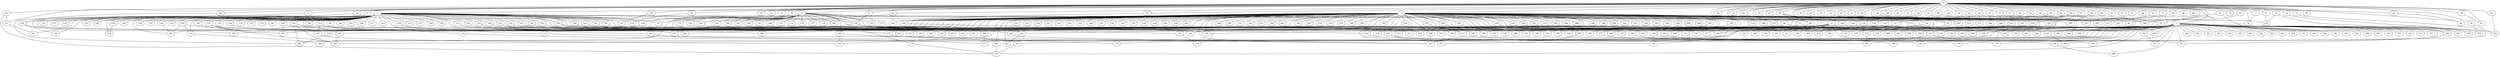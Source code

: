 
graph graphname {
    0 -- 1
0 -- 2
0 -- 3
0 -- 4
0 -- 5
0 -- 6
0 -- 7
0 -- 8
0 -- 9
0 -- 10
0 -- 11
0 -- 12
0 -- 13
0 -- 14
0 -- 15
0 -- 16
0 -- 17
0 -- 18
0 -- 19
0 -- 20
0 -- 21
0 -- 22
0 -- 23
0 -- 24
0 -- 25
0 -- 26
0 -- 27
0 -- 28
0 -- 29
0 -- 30
0 -- 31
0 -- 32
0 -- 33
0 -- 34
0 -- 35
0 -- 36
0 -- 37
0 -- 38
0 -- 39
0 -- 40
0 -- 41
0 -- 42
0 -- 43
0 -- 44
0 -- 45
0 -- 46
0 -- 47
0 -- 48
0 -- 49
0 -- 50
0 -- 51
0 -- 52
0 -- 53
0 -- 54
0 -- 55
0 -- 56
0 -- 57
0 -- 58
0 -- 59
0 -- 60
0 -- 61
0 -- 62
0 -- 63
0 -- 64
0 -- 65
0 -- 66
0 -- 67
0 -- 68
0 -- 69
0 -- 70
0 -- 71
0 -- 72
0 -- 73
0 -- 74
0 -- 75
0 -- 76
0 -- 77
0 -- 78
0 -- 79
0 -- 80
0 -- 81
0 -- 82
0 -- 83
0 -- 84
0 -- 85
0 -- 86
0 -- 87
0 -- 88
1 -- 128
1 -- 130
1 -- 131
1 -- 132
1 -- 133
1 -- 134
1 -- 129
1 -- 136
1 -- 137
1 -- 138
1 -- 139
1 -- 140
1 -- 141
1 -- 142
1 -- 143
1 -- 144
1 -- 145
1 -- 146
1 -- 147
1 -- 148
1 -- 149
1 -- 150
1 -- 151
1 -- 152
1 -- 153
1 -- 154
1 -- 155
1 -- 156
1 -- 157
1 -- 158
1 -- 135
1 -- 89
1 -- 90
1 -- 91
1 -- 92
1 -- 93
1 -- 94
1 -- 95
1 -- 96
1 -- 97
1 -- 98
1 -- 99
1 -- 100
1 -- 101
1 -- 102
1 -- 103
1 -- 104
1 -- 105
1 -- 106
1 -- 107
1 -- 108
1 -- 109
1 -- 110
1 -- 111
1 -- 112
1 -- 113
1 -- 114
1 -- 115
1 -- 116
1 -- 117
1 -- 118
1 -- 119
1 -- 120
1 -- 121
1 -- 122
1 -- 123
1 -- 124
1 -- 125
1 -- 126
1 -- 127
2 -- 159
2 -- 160
2 -- 161
2 -- 162
2 -- 163
2 -- 164
2 -- 165
2 -- 166
2 -- 167
2 -- 168
2 -- 169
2 -- 170
2 -- 171
2 -- 172
2 -- 173
2 -- 174
2 -- 175
2 -- 176
2 -- 177
2 -- 178
2 -- 179
2 -- 180
2 -- 181
2 -- 139
3 -- 182
3 -- 183
3 -- 184
3 -- 185
3 -- 186
3 -- 187
3 -- 188
3 -- 189
3 -- 190
3 -- 191
3 -- 192
3 -- 193
3 -- 194
3 -- 195
3 -- 196
3 -- 197
3 -- 198
3 -- 199
3 -- 200
3 -- 201
3 -- 202
3 -- 203
3 -- 204
3 -- 205
3 -- 206
3 -- 207
3 -- 208
3 -- 209
3 -- 210
3 -- 211
3 -- 212
3 -- 213
3 -- 214
3 -- 215
3 -- 216
3 -- 217
3 -- 218
3 -- 219
3 -- 220
3 -- 221
3 -- 222
3 -- 223
3 -- 224
3 -- 225
3 -- 226
3 -- 227
3 -- 228
3 -- 229
3 -- 230
3 -- 231
3 -- 232
3 -- 233
3 -- 234
3 -- 235
3 -- 236
3 -- 237
3 -- 238
3 -- 239
3 -- 240
3 -- 241
3 -- 242
3 -- 243
3 -- 244
3 -- 245
3 -- 246
3 -- 247
3 -- 248
3 -- 249
3 -- 250
3 -- 251
3 -- 252
3 -- 253
3 -- 254
3 -- 255
3 -- 256
3 -- 257
3 -- 258
3 -- 259
3 -- 260
3 -- 261
3 -- 262
3 -- 263
3 -- 264
3 -- 265
3 -- 266
3 -- 267
3 -- 268
3 -- 269
3 -- 270
3 -- 271
3 -- 272
3 -- 273
3 -- 274
3 -- 275
3 -- 276
3 -- 277
3 -- 278
3 -- 279
3 -- 280
3 -- 281
3 -- 282
3 -- 283
3 -- 284
3 -- 285
3 -- 286
3 -- 287
3 -- 288
3 -- 289
3 -- 290
3 -- 291
3 -- 292
3 -- 293
3 -- 294
3 -- 295
3 -- 296
3 -- 297
3 -- 298
3 -- 299
3 -- 300
3 -- 301
3 -- 302
3 -- 303
3 -- 304
3 -- 305
3 -- 306
4 -- 320
4 -- 322
4 -- 323
4 -- 324
4 -- 325
4 -- 326
4 -- 321
4 -- 307
4 -- 308
4 -- 309
4 -- 310
4 -- 311
4 -- 312
4 -- 313
4 -- 314
4 -- 315
4 -- 316
4 -- 317
4 -- 318
4 -- 319
4 -- 166
5 -- 384
5 -- 386
5 -- 387
5 -- 388
5 -- 389
5 -- 390
5 -- 385
5 -- 392
5 -- 393
5 -- 394
5 -- 395
5 -- 396
5 -- 397
5 -- 398
5 -- 399
5 -- 391
5 -- 327
5 -- 328
5 -- 329
5 -- 330
5 -- 331
5 -- 332
5 -- 333
5 -- 334
5 -- 335
5 -- 336
5 -- 337
5 -- 338
5 -- 339
5 -- 340
5 -- 341
5 -- 342
5 -- 343
5 -- 344
5 -- 345
5 -- 346
5 -- 347
5 -- 348
5 -- 349
5 -- 350
5 -- 351
5 -- 352
5 -- 353
5 -- 354
5 -- 355
5 -- 356
5 -- 357
5 -- 358
5 -- 359
5 -- 360
5 -- 361
5 -- 362
5 -- 363
5 -- 364
5 -- 365
5 -- 366
5 -- 367
5 -- 368
5 -- 369
5 -- 370
5 -- 371
5 -- 372
5 -- 373
5 -- 374
5 -- 375
5 -- 376
5 -- 377
5 -- 378
5 -- 379
5 -- 380
5 -- 381
5 -- 382
5 -- 383
5 -- 105
6 -- 294
6 -- 84
7 -- 78
8 -- 139
9 -- 295
9 -- 217
9 -- 225
13 -- 226
14 -- 349
15 -- 358
15 -- 260
15 -- 232
16 -- 210
16 -- 133
17 -- 289
18 -- 244
19 -- 306
21 -- 346
21 -- 212
23 -- 55
24 -- 83
26 -- 183
27 -- 281
28 -- 33
28 -- 370
29 -- 100
29 -- 173
33 -- 92
34 -- 91
35 -- 366
35 -- 247
37 -- 264
37 -- 341
38 -- 188
38 -- 299
38 -- 305
42 -- 393
43 -- 97
43 -- 240
44 -- 393
44 -- 379
47 -- 323
47 -- 48
47 -- 327
48 -- 378
49 -- 136
50 -- 105
51 -- 219
54 -- 399
54 -- 72
54 -- 271
55 -- 319
57 -- 195
58 -- 378
58 -- 138
59 -- 81
63 -- 205
65 -- 130
65 -- 70
66 -- 330
66 -- 293
70 -- 331
71 -- 257
72 -- 190
72 -- 151
73 -- 336
73 -- 219
75 -- 308
76 -- 114
77 -- 170
78 -- 225
79 -- 282
80 -- 260
85 -- 124
85 -- 254
85 -- 306
86 -- 344
86 -- 241
87 -- 258
88 -- 353
93 -- 335
94 -- 291
96 -- 377
99 -- 398
99 -- 315
99 -- 226
100 -- 354
102 -- 311
103 -- 259
104 -- 241
106 -- 385
106 -- 328
107 -- 255
109 -- 246
109 -- 116
109 -- 146
110 -- 365
110 -- 273
110 -- 330
110 -- 193
111 -- 243
112 -- 294
112 -- 162
112 -- 192
113 -- 187
113 -- 386
113 -- 147
115 -- 185
115 -- 287
116 -- 164
118 -- 371
120 -- 268
120 -- 291
121 -- 365
121 -- 275
121 -- 285
122 -- 392
122 -- 341
122 -- 318
123 -- 357
124 -- 129
126 -- 146
128 -- 134
133 -- 345
136 -- 144
136 -- 235
138 -- 146
139 -- 260
139 -- 265
139 -- 170
141 -- 292
142 -- 375
142 -- 272
147 -- 250
154 -- 261
156 -- 300
159 -- 298
162 -- 316
163 -- 313
169 -- 250
169 -- 359
171 -- 300
173 -- 384
175 -- 277
178 -- 370
184 -- 194
188 -- 387
191 -- 192
191 -- 277
194 -- 367
194 -- 305
196 -- 334
197 -- 313
200 -- 269
202 -- 297
203 -- 265
207 -- 368
212 -- 327
213 -- 394
214 -- 218
218 -- 376
220 -- 396
225 -- 308
226 -- 330
228 -- 339
228 -- 353
229 -- 276
237 -- 327
241 -- 242
244 -- 369
246 -- 357
249 -- 338
255 -- 295
255 -- 331
256 -- 317
258 -- 265
266 -- 370
272 -- 278
275 -- 312
277 -- 356
281 -- 396
281 -- 299
285 -- 365
290 -- 357
292 -- 348
293 -- 310
296 -- 357
298 -- 371
304 -- 329
316 -- 370
319 -- 359
327 -- 357
327 -- 395
334 -- 338
342 -- 373
356 -- 389
366 -- 367

}
